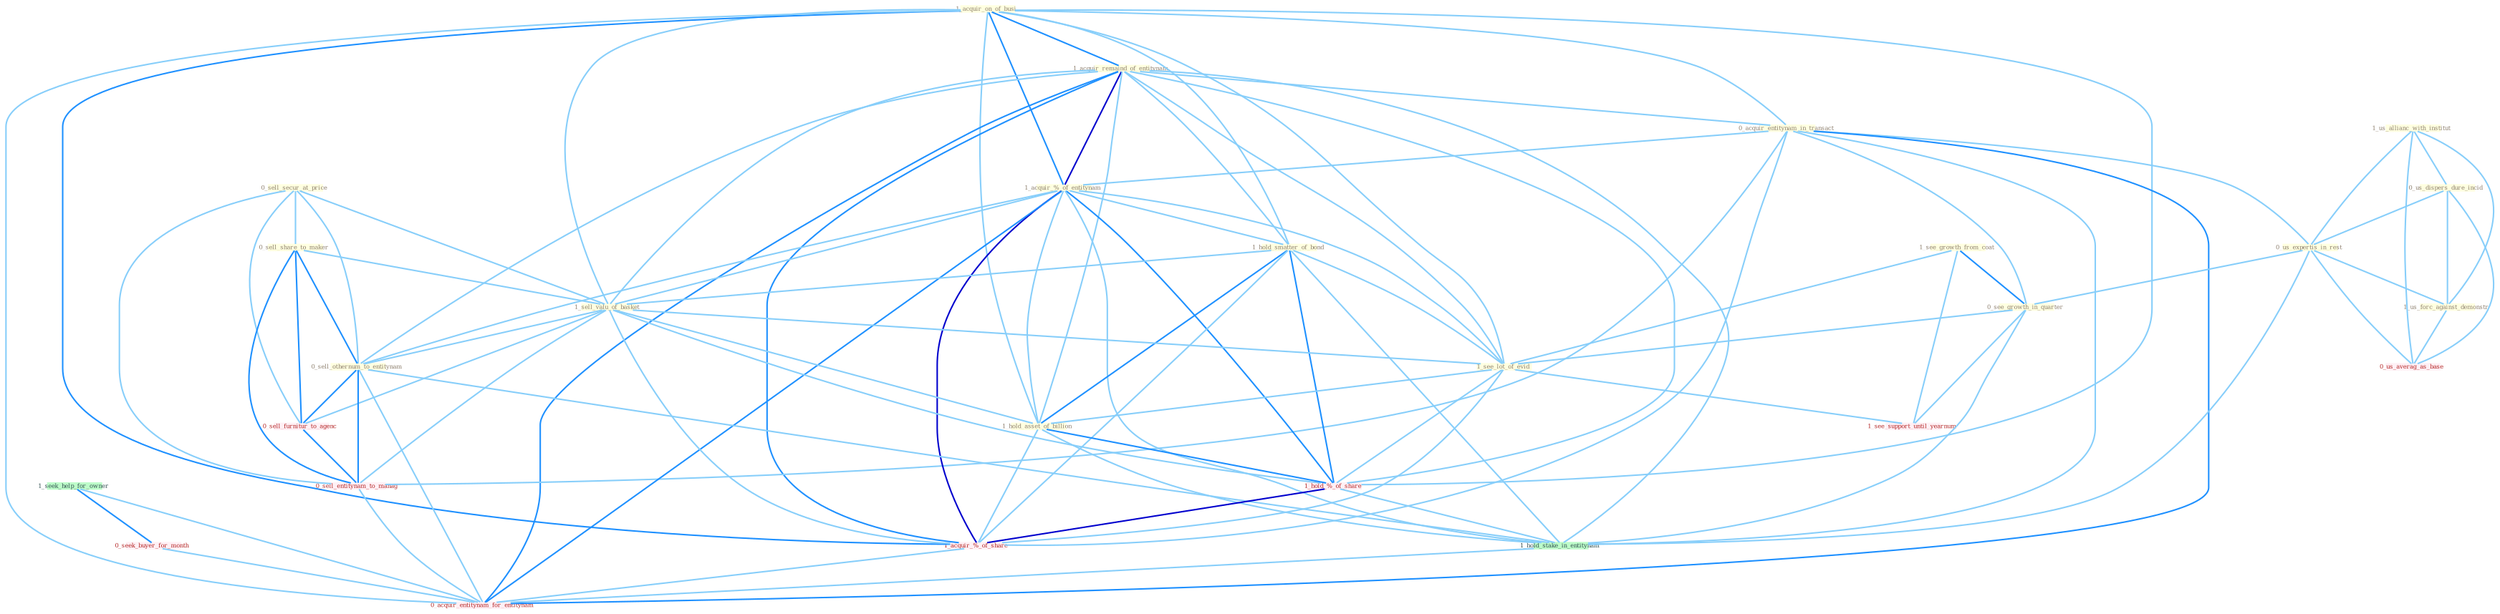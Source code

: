 Graph G{ 
    node
    [shape=polygon,style=filled,width=.5,height=.06,color="#BDFCC9",fixedsize=true,fontsize=4,
    fontcolor="#2f4f4f"];
    {node
    [color="#ffffe0", fontcolor="#8b7d6b"] "1_us_allianc_with_institut " "1_acquir_on_of_busi " "0_us_dispers_dure_incid " "1_see_growth_from_coat " "1_acquir_remaind_of_entitynam " "0_acquir_entitynam_in_transact " "0_us_expertis_in_rest " "0_see_growth_in_quarter " "0_sell_secur_at_price " "0_sell_share_to_maker " "1_acquir_%_of_entitynam " "1_hold_smatter_of_bond " "1_sell_valu_of_basket " "1_us_forc_against_demonstr " "0_sell_othernum_to_entitynam " "1_see_lot_of_evid " "1_hold_asset_of_billion "}
{node [color="#fff0f5", fontcolor="#b22222"] "1_hold_%_of_share " "0_seek_buyer_for_month " "1_acquir_%_of_share " "1_see_support_until_yearnum " "0_sell_furnitur_to_agenc " "0_us_averag_as_base " "0_sell_entitynam_to_manag " "0_acquir_entitynam_for_entitynam "}
edge [color="#B0E2FF"];

	"1_us_allianc_with_institut " -- "0_us_dispers_dure_incid " [w="1", color="#87cefa" ];
	"1_us_allianc_with_institut " -- "0_us_expertis_in_rest " [w="1", color="#87cefa" ];
	"1_us_allianc_with_institut " -- "1_us_forc_against_demonstr " [w="1", color="#87cefa" ];
	"1_us_allianc_with_institut " -- "0_us_averag_as_base " [w="1", color="#87cefa" ];
	"1_acquir_on_of_busi " -- "1_acquir_remaind_of_entitynam " [w="2", color="#1e90ff" , len=0.8];
	"1_acquir_on_of_busi " -- "0_acquir_entitynam_in_transact " [w="1", color="#87cefa" ];
	"1_acquir_on_of_busi " -- "1_acquir_%_of_entitynam " [w="2", color="#1e90ff" , len=0.8];
	"1_acquir_on_of_busi " -- "1_hold_smatter_of_bond " [w="1", color="#87cefa" ];
	"1_acquir_on_of_busi " -- "1_sell_valu_of_basket " [w="1", color="#87cefa" ];
	"1_acquir_on_of_busi " -- "1_see_lot_of_evid " [w="1", color="#87cefa" ];
	"1_acquir_on_of_busi " -- "1_hold_asset_of_billion " [w="1", color="#87cefa" ];
	"1_acquir_on_of_busi " -- "1_hold_%_of_share " [w="1", color="#87cefa" ];
	"1_acquir_on_of_busi " -- "1_acquir_%_of_share " [w="2", color="#1e90ff" , len=0.8];
	"1_acquir_on_of_busi " -- "0_acquir_entitynam_for_entitynam " [w="1", color="#87cefa" ];
	"0_us_dispers_dure_incid " -- "0_us_expertis_in_rest " [w="1", color="#87cefa" ];
	"0_us_dispers_dure_incid " -- "1_us_forc_against_demonstr " [w="1", color="#87cefa" ];
	"0_us_dispers_dure_incid " -- "0_us_averag_as_base " [w="1", color="#87cefa" ];
	"1_see_growth_from_coat " -- "0_see_growth_in_quarter " [w="2", color="#1e90ff" , len=0.8];
	"1_see_growth_from_coat " -- "1_see_lot_of_evid " [w="1", color="#87cefa" ];
	"1_see_growth_from_coat " -- "1_see_support_until_yearnum " [w="1", color="#87cefa" ];
	"1_acquir_remaind_of_entitynam " -- "0_acquir_entitynam_in_transact " [w="1", color="#87cefa" ];
	"1_acquir_remaind_of_entitynam " -- "1_acquir_%_of_entitynam " [w="3", color="#0000cd" , len=0.6];
	"1_acquir_remaind_of_entitynam " -- "1_hold_smatter_of_bond " [w="1", color="#87cefa" ];
	"1_acquir_remaind_of_entitynam " -- "1_sell_valu_of_basket " [w="1", color="#87cefa" ];
	"1_acquir_remaind_of_entitynam " -- "0_sell_othernum_to_entitynam " [w="1", color="#87cefa" ];
	"1_acquir_remaind_of_entitynam " -- "1_see_lot_of_evid " [w="1", color="#87cefa" ];
	"1_acquir_remaind_of_entitynam " -- "1_hold_asset_of_billion " [w="1", color="#87cefa" ];
	"1_acquir_remaind_of_entitynam " -- "1_hold_%_of_share " [w="1", color="#87cefa" ];
	"1_acquir_remaind_of_entitynam " -- "1_hold_stake_in_entitynam " [w="1", color="#87cefa" ];
	"1_acquir_remaind_of_entitynam " -- "1_acquir_%_of_share " [w="2", color="#1e90ff" , len=0.8];
	"1_acquir_remaind_of_entitynam " -- "0_acquir_entitynam_for_entitynam " [w="2", color="#1e90ff" , len=0.8];
	"0_acquir_entitynam_in_transact " -- "0_us_expertis_in_rest " [w="1", color="#87cefa" ];
	"0_acquir_entitynam_in_transact " -- "0_see_growth_in_quarter " [w="1", color="#87cefa" ];
	"0_acquir_entitynam_in_transact " -- "1_acquir_%_of_entitynam " [w="1", color="#87cefa" ];
	"0_acquir_entitynam_in_transact " -- "1_hold_stake_in_entitynam " [w="1", color="#87cefa" ];
	"0_acquir_entitynam_in_transact " -- "1_acquir_%_of_share " [w="1", color="#87cefa" ];
	"0_acquir_entitynam_in_transact " -- "0_sell_entitynam_to_manag " [w="1", color="#87cefa" ];
	"0_acquir_entitynam_in_transact " -- "0_acquir_entitynam_for_entitynam " [w="2", color="#1e90ff" , len=0.8];
	"0_us_expertis_in_rest " -- "0_see_growth_in_quarter " [w="1", color="#87cefa" ];
	"0_us_expertis_in_rest " -- "1_us_forc_against_demonstr " [w="1", color="#87cefa" ];
	"0_us_expertis_in_rest " -- "1_hold_stake_in_entitynam " [w="1", color="#87cefa" ];
	"0_us_expertis_in_rest " -- "0_us_averag_as_base " [w="1", color="#87cefa" ];
	"0_see_growth_in_quarter " -- "1_see_lot_of_evid " [w="1", color="#87cefa" ];
	"0_see_growth_in_quarter " -- "1_hold_stake_in_entitynam " [w="1", color="#87cefa" ];
	"0_see_growth_in_quarter " -- "1_see_support_until_yearnum " [w="1", color="#87cefa" ];
	"0_sell_secur_at_price " -- "0_sell_share_to_maker " [w="1", color="#87cefa" ];
	"0_sell_secur_at_price " -- "1_sell_valu_of_basket " [w="1", color="#87cefa" ];
	"0_sell_secur_at_price " -- "0_sell_othernum_to_entitynam " [w="1", color="#87cefa" ];
	"0_sell_secur_at_price " -- "0_sell_furnitur_to_agenc " [w="1", color="#87cefa" ];
	"0_sell_secur_at_price " -- "0_sell_entitynam_to_manag " [w="1", color="#87cefa" ];
	"0_sell_share_to_maker " -- "1_sell_valu_of_basket " [w="1", color="#87cefa" ];
	"0_sell_share_to_maker " -- "0_sell_othernum_to_entitynam " [w="2", color="#1e90ff" , len=0.8];
	"0_sell_share_to_maker " -- "0_sell_furnitur_to_agenc " [w="2", color="#1e90ff" , len=0.8];
	"0_sell_share_to_maker " -- "0_sell_entitynam_to_manag " [w="2", color="#1e90ff" , len=0.8];
	"1_acquir_%_of_entitynam " -- "1_hold_smatter_of_bond " [w="1", color="#87cefa" ];
	"1_acquir_%_of_entitynam " -- "1_sell_valu_of_basket " [w="1", color="#87cefa" ];
	"1_acquir_%_of_entitynam " -- "0_sell_othernum_to_entitynam " [w="1", color="#87cefa" ];
	"1_acquir_%_of_entitynam " -- "1_see_lot_of_evid " [w="1", color="#87cefa" ];
	"1_acquir_%_of_entitynam " -- "1_hold_asset_of_billion " [w="1", color="#87cefa" ];
	"1_acquir_%_of_entitynam " -- "1_hold_%_of_share " [w="2", color="#1e90ff" , len=0.8];
	"1_acquir_%_of_entitynam " -- "1_hold_stake_in_entitynam " [w="1", color="#87cefa" ];
	"1_acquir_%_of_entitynam " -- "1_acquir_%_of_share " [w="3", color="#0000cd" , len=0.6];
	"1_acquir_%_of_entitynam " -- "0_acquir_entitynam_for_entitynam " [w="2", color="#1e90ff" , len=0.8];
	"1_hold_smatter_of_bond " -- "1_sell_valu_of_basket " [w="1", color="#87cefa" ];
	"1_hold_smatter_of_bond " -- "1_see_lot_of_evid " [w="1", color="#87cefa" ];
	"1_hold_smatter_of_bond " -- "1_hold_asset_of_billion " [w="2", color="#1e90ff" , len=0.8];
	"1_hold_smatter_of_bond " -- "1_hold_%_of_share " [w="2", color="#1e90ff" , len=0.8];
	"1_hold_smatter_of_bond " -- "1_hold_stake_in_entitynam " [w="1", color="#87cefa" ];
	"1_hold_smatter_of_bond " -- "1_acquir_%_of_share " [w="1", color="#87cefa" ];
	"1_sell_valu_of_basket " -- "0_sell_othernum_to_entitynam " [w="1", color="#87cefa" ];
	"1_sell_valu_of_basket " -- "1_see_lot_of_evid " [w="1", color="#87cefa" ];
	"1_sell_valu_of_basket " -- "1_hold_asset_of_billion " [w="1", color="#87cefa" ];
	"1_sell_valu_of_basket " -- "1_hold_%_of_share " [w="1", color="#87cefa" ];
	"1_sell_valu_of_basket " -- "1_acquir_%_of_share " [w="1", color="#87cefa" ];
	"1_sell_valu_of_basket " -- "0_sell_furnitur_to_agenc " [w="1", color="#87cefa" ];
	"1_sell_valu_of_basket " -- "0_sell_entitynam_to_manag " [w="1", color="#87cefa" ];
	"1_us_forc_against_demonstr " -- "0_us_averag_as_base " [w="1", color="#87cefa" ];
	"0_sell_othernum_to_entitynam " -- "1_hold_stake_in_entitynam " [w="1", color="#87cefa" ];
	"0_sell_othernum_to_entitynam " -- "0_sell_furnitur_to_agenc " [w="2", color="#1e90ff" , len=0.8];
	"0_sell_othernum_to_entitynam " -- "0_sell_entitynam_to_manag " [w="2", color="#1e90ff" , len=0.8];
	"0_sell_othernum_to_entitynam " -- "0_acquir_entitynam_for_entitynam " [w="1", color="#87cefa" ];
	"1_see_lot_of_evid " -- "1_hold_asset_of_billion " [w="1", color="#87cefa" ];
	"1_see_lot_of_evid " -- "1_hold_%_of_share " [w="1", color="#87cefa" ];
	"1_see_lot_of_evid " -- "1_acquir_%_of_share " [w="1", color="#87cefa" ];
	"1_see_lot_of_evid " -- "1_see_support_until_yearnum " [w="1", color="#87cefa" ];
	"1_hold_asset_of_billion " -- "1_hold_%_of_share " [w="2", color="#1e90ff" , len=0.8];
	"1_hold_asset_of_billion " -- "1_hold_stake_in_entitynam " [w="1", color="#87cefa" ];
	"1_hold_asset_of_billion " -- "1_acquir_%_of_share " [w="1", color="#87cefa" ];
	"1_hold_%_of_share " -- "1_hold_stake_in_entitynam " [w="1", color="#87cefa" ];
	"1_hold_%_of_share " -- "1_acquir_%_of_share " [w="3", color="#0000cd" , len=0.6];
	"1_hold_stake_in_entitynam " -- "0_acquir_entitynam_for_entitynam " [w="1", color="#87cefa" ];
	"1_seek_help_for_owner " -- "0_seek_buyer_for_month " [w="2", color="#1e90ff" , len=0.8];
	"1_seek_help_for_owner " -- "0_acquir_entitynam_for_entitynam " [w="1", color="#87cefa" ];
	"0_seek_buyer_for_month " -- "0_acquir_entitynam_for_entitynam " [w="1", color="#87cefa" ];
	"1_acquir_%_of_share " -- "0_acquir_entitynam_for_entitynam " [w="1", color="#87cefa" ];
	"0_sell_furnitur_to_agenc " -- "0_sell_entitynam_to_manag " [w="2", color="#1e90ff" , len=0.8];
	"0_sell_entitynam_to_manag " -- "0_acquir_entitynam_for_entitynam " [w="1", color="#87cefa" ];
}